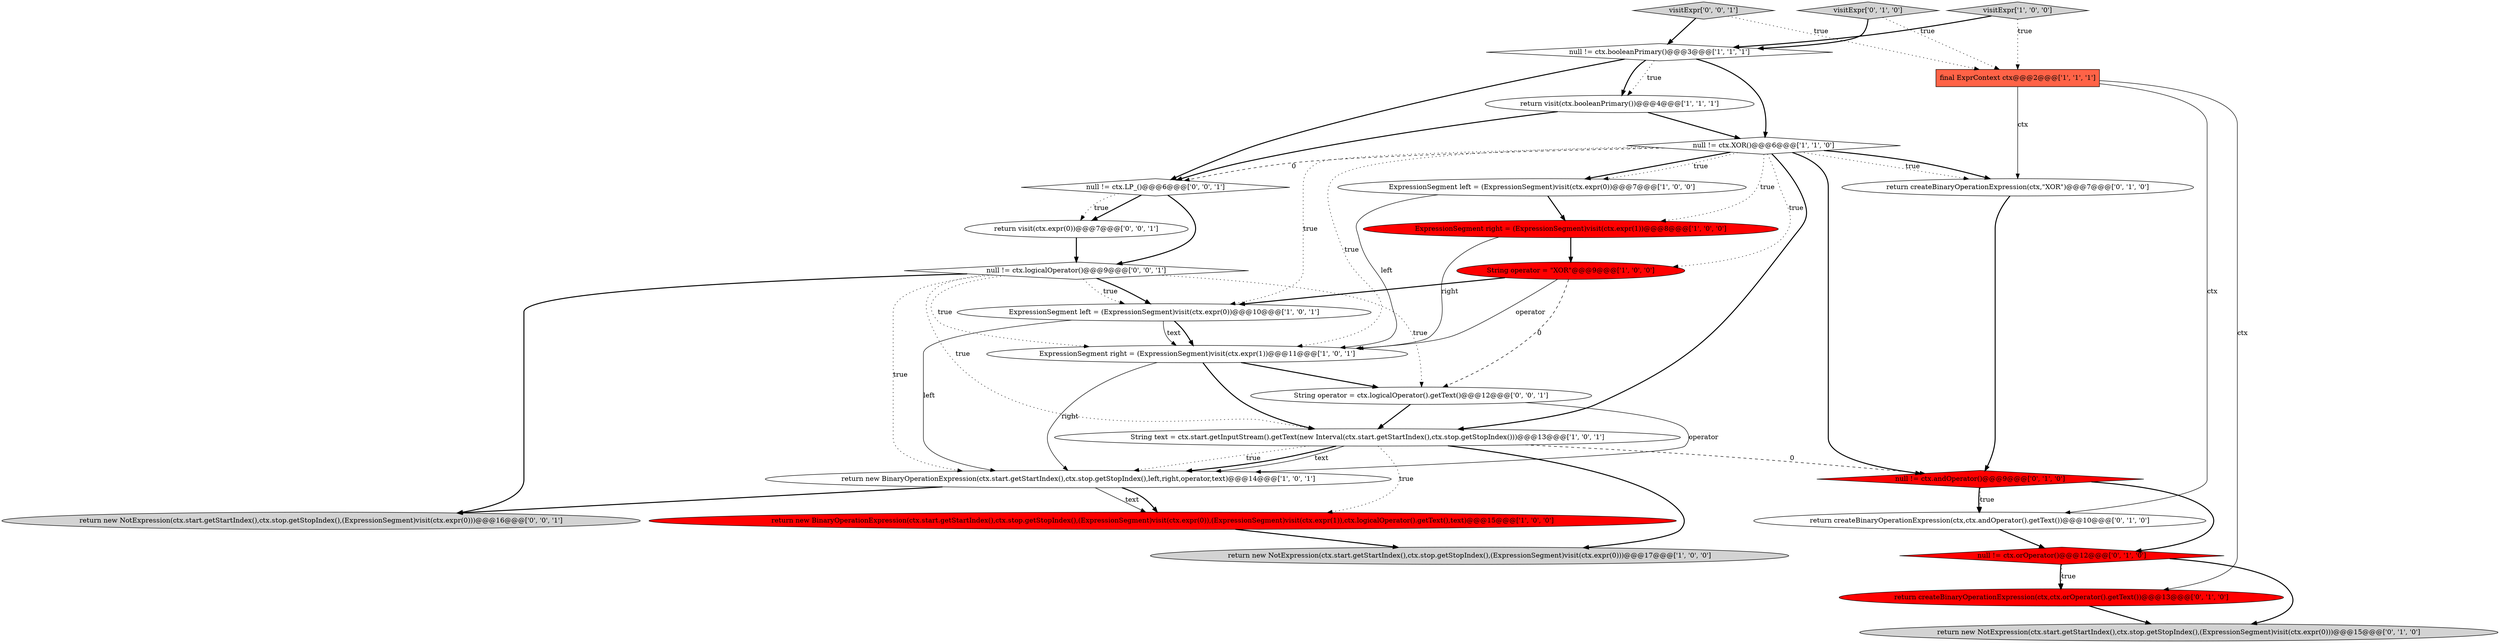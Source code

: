 digraph {
23 [style = filled, label = "return visit(ctx.expr(0))@@@7@@@['0', '0', '1']", fillcolor = white, shape = ellipse image = "AAA0AAABBB3BBB"];
11 [style = filled, label = "ExpressionSegment left = (ExpressionSegment)visit(ctx.expr(0))@@@10@@@['1', '0', '1']", fillcolor = white, shape = ellipse image = "AAA0AAABBB1BBB"];
2 [style = filled, label = "final ExprContext ctx@@@2@@@['1', '1', '1']", fillcolor = tomato, shape = box image = "AAA0AAABBB1BBB"];
3 [style = filled, label = "String operator = \"XOR\"@@@9@@@['1', '0', '0']", fillcolor = red, shape = ellipse image = "AAA1AAABBB1BBB"];
1 [style = filled, label = "null != ctx.XOR()@@@6@@@['1', '1', '0']", fillcolor = white, shape = diamond image = "AAA0AAABBB1BBB"];
18 [style = filled, label = "return createBinaryOperationExpression(ctx,ctx.orOperator().getText())@@@13@@@['0', '1', '0']", fillcolor = red, shape = ellipse image = "AAA1AAABBB2BBB"];
13 [style = filled, label = "null != ctx.booleanPrimary()@@@3@@@['1', '1', '1']", fillcolor = white, shape = diamond image = "AAA0AAABBB1BBB"];
15 [style = filled, label = "visitExpr['0', '1', '0']", fillcolor = lightgray, shape = diamond image = "AAA0AAABBB2BBB"];
5 [style = filled, label = "ExpressionSegment left = (ExpressionSegment)visit(ctx.expr(0))@@@7@@@['1', '0', '0']", fillcolor = white, shape = ellipse image = "AAA0AAABBB1BBB"];
21 [style = filled, label = "return new NotExpression(ctx.start.getStartIndex(),ctx.stop.getStopIndex(),(ExpressionSegment)visit(ctx.expr(0)))@@@16@@@['0', '0', '1']", fillcolor = lightgray, shape = ellipse image = "AAA0AAABBB3BBB"];
26 [style = filled, label = "null != ctx.logicalOperator()@@@9@@@['0', '0', '1']", fillcolor = white, shape = diamond image = "AAA0AAABBB3BBB"];
16 [style = filled, label = "null != ctx.orOperator()@@@12@@@['0', '1', '0']", fillcolor = red, shape = diamond image = "AAA1AAABBB2BBB"];
6 [style = filled, label = "return new BinaryOperationExpression(ctx.start.getStartIndex(),ctx.stop.getStopIndex(),left,right,operator,text)@@@14@@@['1', '0', '1']", fillcolor = white, shape = ellipse image = "AAA0AAABBB1BBB"];
22 [style = filled, label = "visitExpr['0', '0', '1']", fillcolor = lightgray, shape = diamond image = "AAA0AAABBB3BBB"];
8 [style = filled, label = "return new BinaryOperationExpression(ctx.start.getStartIndex(),ctx.stop.getStopIndex(),(ExpressionSegment)visit(ctx.expr(0)),(ExpressionSegment)visit(ctx.expr(1)),ctx.logicalOperator().getText(),text)@@@15@@@['1', '0', '0']", fillcolor = red, shape = ellipse image = "AAA1AAABBB1BBB"];
0 [style = filled, label = "ExpressionSegment right = (ExpressionSegment)visit(ctx.expr(1))@@@11@@@['1', '0', '1']", fillcolor = white, shape = ellipse image = "AAA0AAABBB1BBB"];
14 [style = filled, label = "return createBinaryOperationExpression(ctx,ctx.andOperator().getText())@@@10@@@['0', '1', '0']", fillcolor = white, shape = ellipse image = "AAA0AAABBB2BBB"];
19 [style = filled, label = "return createBinaryOperationExpression(ctx,\"XOR\")@@@7@@@['0', '1', '0']", fillcolor = white, shape = ellipse image = "AAA0AAABBB2BBB"];
17 [style = filled, label = "return new NotExpression(ctx.start.getStartIndex(),ctx.stop.getStopIndex(),(ExpressionSegment)visit(ctx.expr(0)))@@@15@@@['0', '1', '0']", fillcolor = lightgray, shape = ellipse image = "AAA0AAABBB2BBB"];
10 [style = filled, label = "return visit(ctx.booleanPrimary())@@@4@@@['1', '1', '1']", fillcolor = white, shape = ellipse image = "AAA0AAABBB1BBB"];
24 [style = filled, label = "String operator = ctx.logicalOperator().getText()@@@12@@@['0', '0', '1']", fillcolor = white, shape = ellipse image = "AAA0AAABBB3BBB"];
12 [style = filled, label = "visitExpr['1', '0', '0']", fillcolor = lightgray, shape = diamond image = "AAA0AAABBB1BBB"];
7 [style = filled, label = "return new NotExpression(ctx.start.getStartIndex(),ctx.stop.getStopIndex(),(ExpressionSegment)visit(ctx.expr(0)))@@@17@@@['1', '0', '0']", fillcolor = lightgray, shape = ellipse image = "AAA0AAABBB1BBB"];
20 [style = filled, label = "null != ctx.andOperator()@@@9@@@['0', '1', '0']", fillcolor = red, shape = diamond image = "AAA1AAABBB2BBB"];
25 [style = filled, label = "null != ctx.LP_()@@@6@@@['0', '0', '1']", fillcolor = white, shape = diamond image = "AAA0AAABBB3BBB"];
9 [style = filled, label = "ExpressionSegment right = (ExpressionSegment)visit(ctx.expr(1))@@@8@@@['1', '0', '0']", fillcolor = red, shape = ellipse image = "AAA1AAABBB1BBB"];
4 [style = filled, label = "String text = ctx.start.getInputStream().getText(new Interval(ctx.start.getStartIndex(),ctx.stop.getStopIndex()))@@@13@@@['1', '0', '1']", fillcolor = white, shape = ellipse image = "AAA0AAABBB1BBB"];
4->6 [style = dotted, label="true"];
1->5 [style = bold, label=""];
13->10 [style = bold, label=""];
14->16 [style = bold, label=""];
13->25 [style = bold, label=""];
1->4 [style = bold, label=""];
6->8 [style = solid, label="text"];
15->13 [style = bold, label=""];
16->18 [style = bold, label=""];
9->0 [style = solid, label="right"];
2->19 [style = solid, label="ctx"];
5->9 [style = bold, label=""];
2->14 [style = solid, label="ctx"];
4->6 [style = bold, label=""];
25->23 [style = bold, label=""];
6->21 [style = bold, label=""];
15->2 [style = dotted, label="true"];
19->20 [style = bold, label=""];
1->11 [style = dotted, label="true"];
3->24 [style = dashed, label="0"];
12->2 [style = dotted, label="true"];
20->14 [style = dotted, label="true"];
3->11 [style = bold, label=""];
4->8 [style = dotted, label="true"];
1->20 [style = bold, label=""];
18->17 [style = bold, label=""];
23->26 [style = bold, label=""];
24->6 [style = solid, label="operator"];
20->14 [style = bold, label=""];
16->17 [style = bold, label=""];
13->10 [style = dotted, label="true"];
0->6 [style = solid, label="right"];
1->19 [style = dotted, label="true"];
26->11 [style = bold, label=""];
13->1 [style = bold, label=""];
4->7 [style = bold, label=""];
8->7 [style = bold, label=""];
22->2 [style = dotted, label="true"];
26->21 [style = bold, label=""];
1->3 [style = dotted, label="true"];
12->13 [style = bold, label=""];
11->0 [style = bold, label=""];
24->4 [style = bold, label=""];
3->0 [style = solid, label="operator"];
20->16 [style = bold, label=""];
5->0 [style = solid, label="left"];
2->18 [style = solid, label="ctx"];
10->25 [style = bold, label=""];
0->4 [style = bold, label=""];
11->6 [style = solid, label="left"];
4->6 [style = solid, label="text"];
4->20 [style = dashed, label="0"];
1->9 [style = dotted, label="true"];
26->24 [style = dotted, label="true"];
0->24 [style = bold, label=""];
6->8 [style = bold, label=""];
25->26 [style = bold, label=""];
11->0 [style = solid, label="text"];
9->3 [style = bold, label=""];
26->6 [style = dotted, label="true"];
1->0 [style = dotted, label="true"];
25->23 [style = dotted, label="true"];
26->11 [style = dotted, label="true"];
26->4 [style = dotted, label="true"];
1->19 [style = bold, label=""];
1->25 [style = dashed, label="0"];
10->1 [style = bold, label=""];
1->5 [style = dotted, label="true"];
22->13 [style = bold, label=""];
26->0 [style = dotted, label="true"];
16->18 [style = dotted, label="true"];
}
